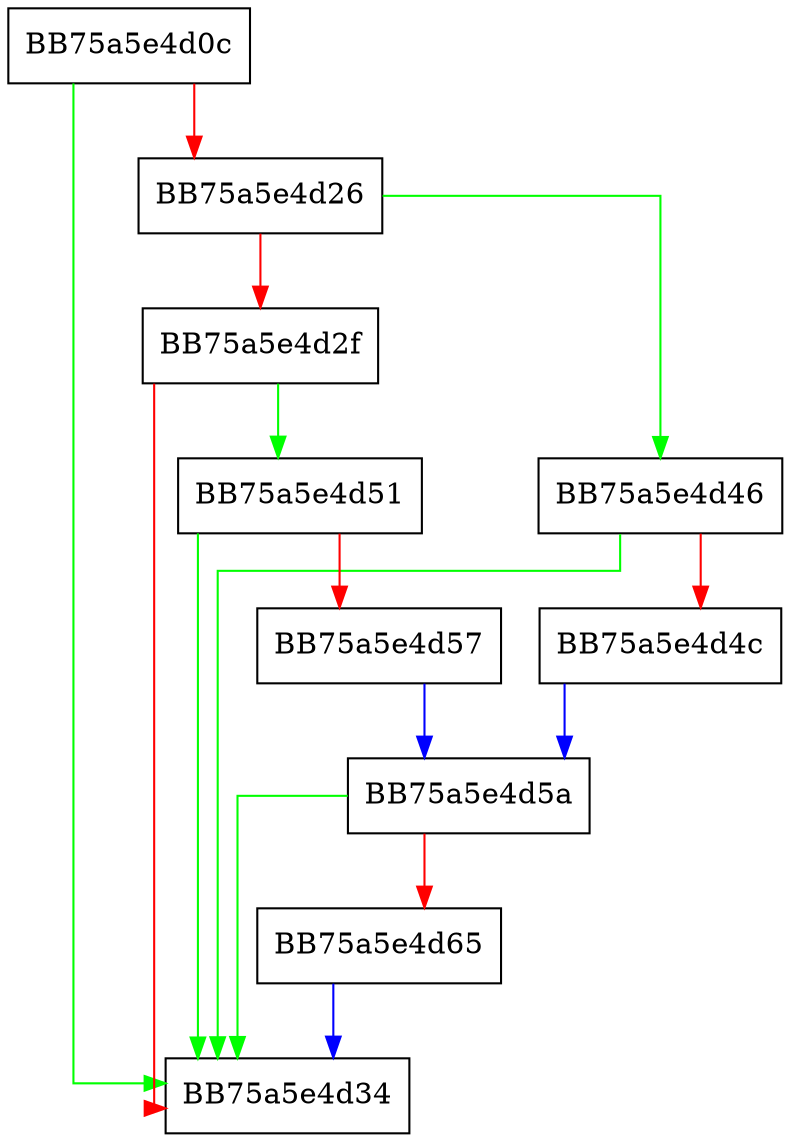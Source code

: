 digraph sqlite3VdbeMemHandleBom {
  node [shape="box"];
  graph [splines=ortho];
  BB75a5e4d0c -> BB75a5e4d34 [color="green"];
  BB75a5e4d0c -> BB75a5e4d26 [color="red"];
  BB75a5e4d26 -> BB75a5e4d46 [color="green"];
  BB75a5e4d26 -> BB75a5e4d2f [color="red"];
  BB75a5e4d2f -> BB75a5e4d51 [color="green"];
  BB75a5e4d2f -> BB75a5e4d34 [color="red"];
  BB75a5e4d46 -> BB75a5e4d34 [color="green"];
  BB75a5e4d46 -> BB75a5e4d4c [color="red"];
  BB75a5e4d4c -> BB75a5e4d5a [color="blue"];
  BB75a5e4d51 -> BB75a5e4d34 [color="green"];
  BB75a5e4d51 -> BB75a5e4d57 [color="red"];
  BB75a5e4d57 -> BB75a5e4d5a [color="blue"];
  BB75a5e4d5a -> BB75a5e4d34 [color="green"];
  BB75a5e4d5a -> BB75a5e4d65 [color="red"];
  BB75a5e4d65 -> BB75a5e4d34 [color="blue"];
}